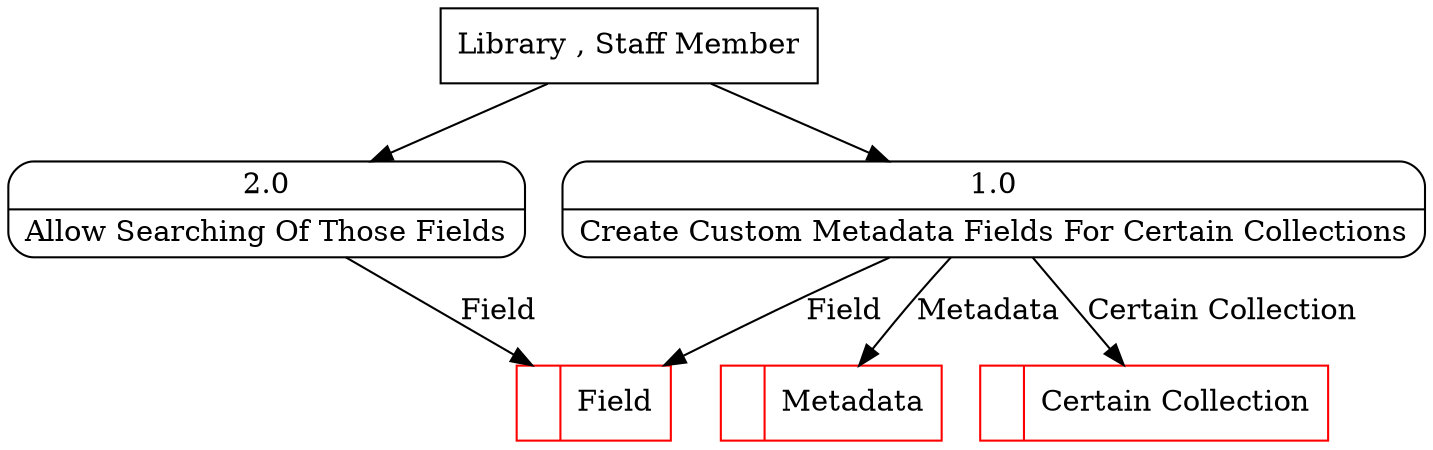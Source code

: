 digraph dfd2{ 
node[shape=record]
200 [label="<f0>  |<f1> Certain Collection " color=red];
201 [label="<f0>  |<f1> Field " color=red];
202 [label="<f0>  |<f1> Metadata " color=red];
203 [label="Library , Staff Member" shape=box];
204 [label="{<f0> 1.0|<f1> Create Custom Metadata Fields For Certain Collections }" shape=Mrecord];
205 [label="{<f0> 2.0|<f1> Allow Searching Of Those Fields }" shape=Mrecord];
203 -> 204
203 -> 205
204 -> 200 [label="Certain Collection"]
204 -> 201 [label="Field"]
205 -> 201 [label="Field"]
204 -> 202 [label="Metadata"]
}